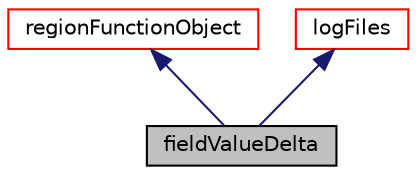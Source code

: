digraph "fieldValueDelta"
{
  bgcolor="transparent";
  edge [fontname="Helvetica",fontsize="10",labelfontname="Helvetica",labelfontsize="10"];
  node [fontname="Helvetica",fontsize="10",shape=record];
  Node0 [label="fieldValueDelta",height=0.2,width=0.4,color="black", fillcolor="grey75", style="filled", fontcolor="black"];
  Node1 -> Node0 [dir="back",color="midnightblue",fontsize="10",style="solid",fontname="Helvetica"];
  Node1 [label="regionFunctionObject",height=0.2,width=0.4,color="red",URL="$a27233.html",tooltip="Specialization of Foam::functionObject for a region and providing a reference to the region Foam::obj..."];
  Node3 -> Node0 [dir="back",color="midnightblue",fontsize="10",style="solid",fontname="Helvetica"];
  Node3 [label="logFiles",height=0.2,width=0.4,color="red",URL="$a27229.html",tooltip="functionObject base class for creating, maintaining and writing log files e.g. integrated of averaged..."];
}
